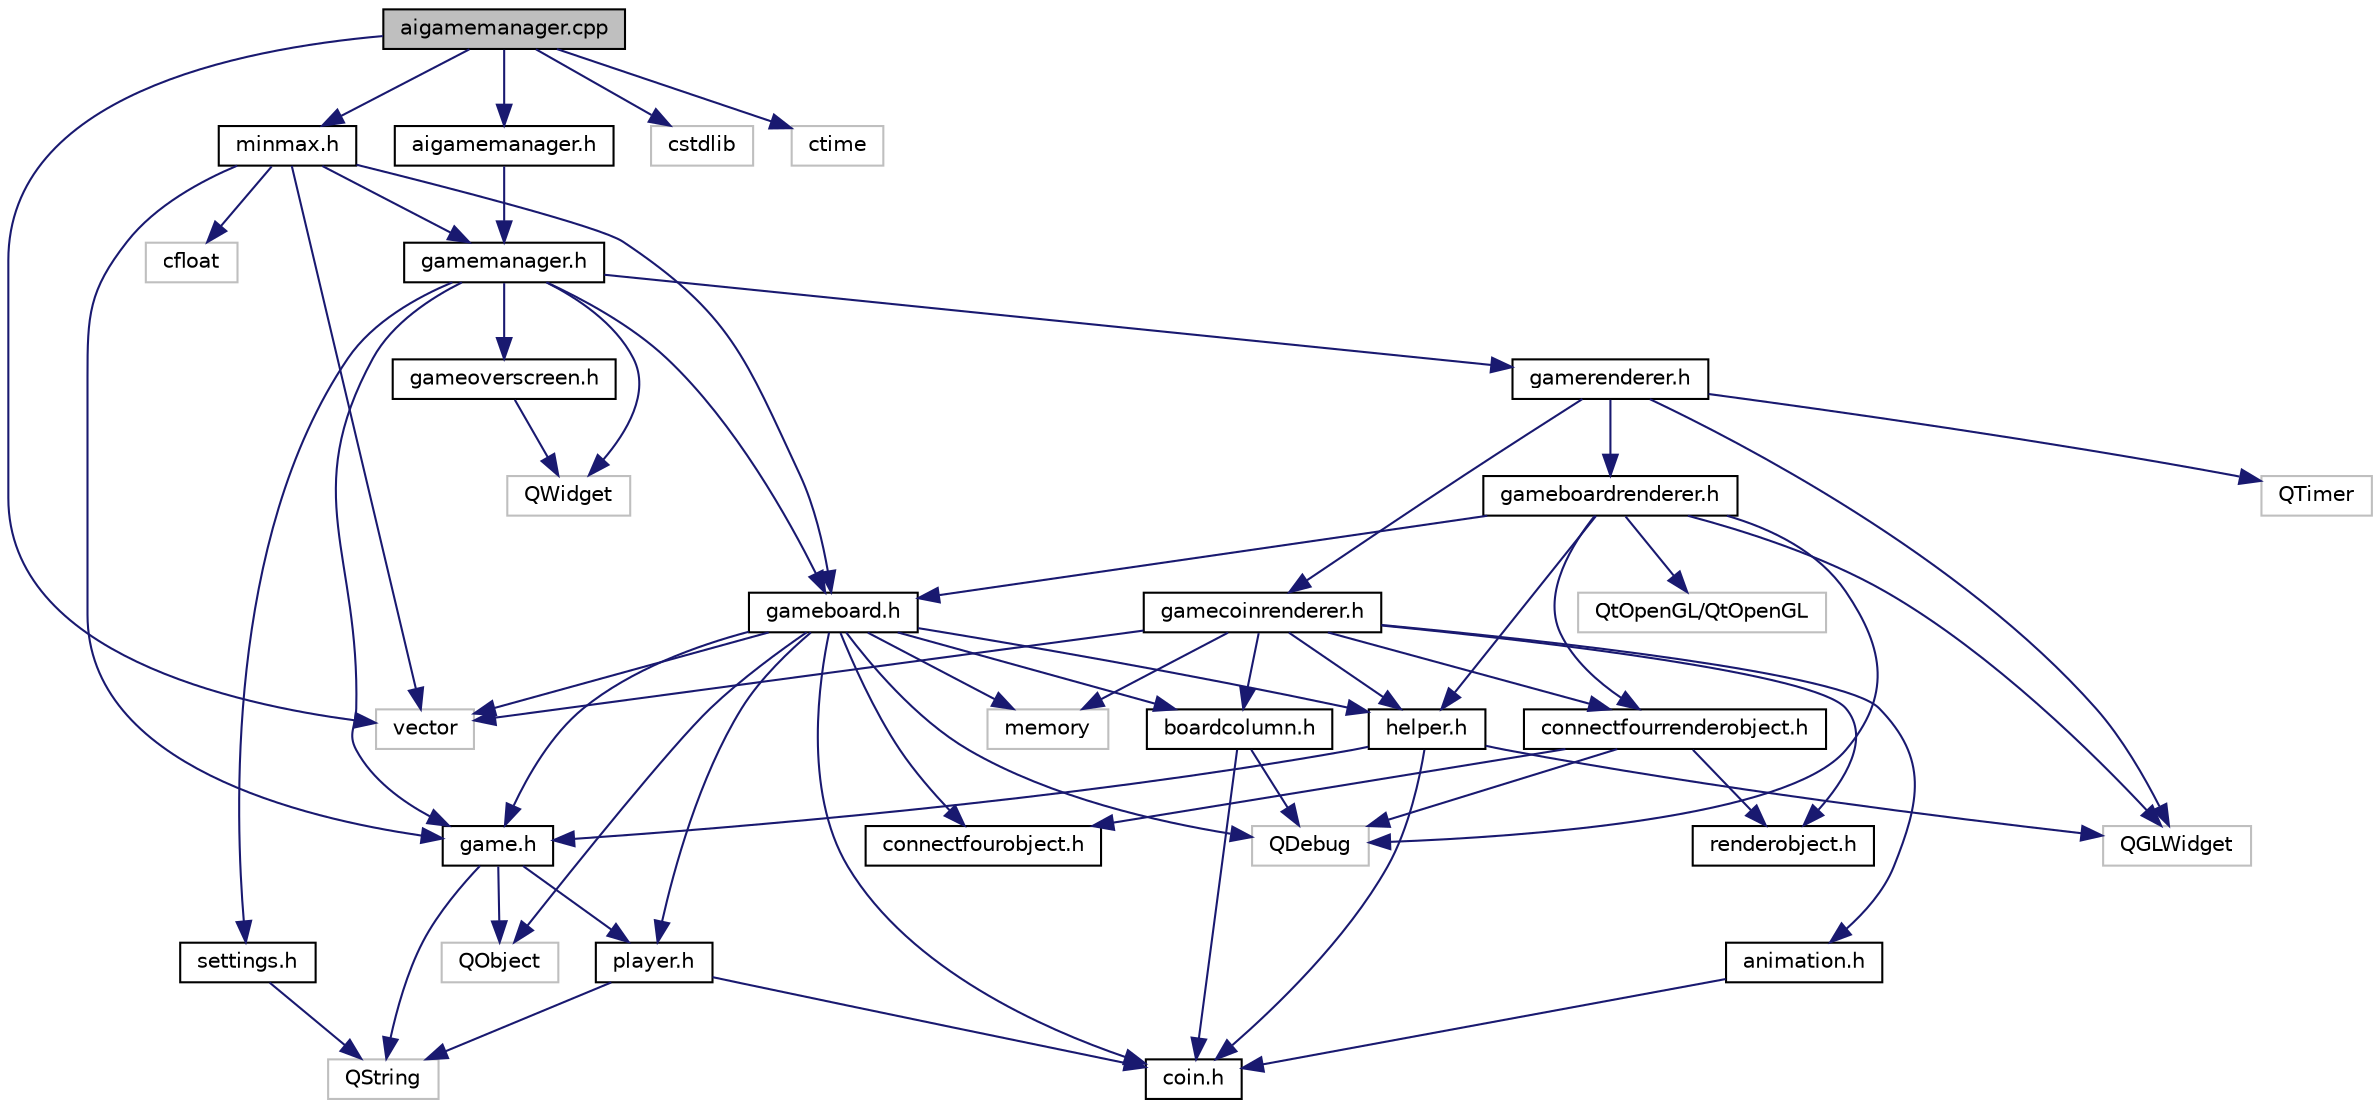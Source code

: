 digraph "aigamemanager.cpp"
{
  edge [fontname="Helvetica",fontsize="10",labelfontname="Helvetica",labelfontsize="10"];
  node [fontname="Helvetica",fontsize="10",shape=record];
  Node1 [label="aigamemanager.cpp",height=0.2,width=0.4,color="black", fillcolor="grey75", style="filled" fontcolor="black"];
  Node1 -> Node2 [color="midnightblue",fontsize="10",style="solid",fontname="Helvetica"];
  Node2 [label="vector",height=0.2,width=0.4,color="grey75", fillcolor="white", style="filled"];
  Node1 -> Node3 [color="midnightblue",fontsize="10",style="solid",fontname="Helvetica"];
  Node3 [label="cstdlib",height=0.2,width=0.4,color="grey75", fillcolor="white", style="filled"];
  Node1 -> Node4 [color="midnightblue",fontsize="10",style="solid",fontname="Helvetica"];
  Node4 [label="ctime",height=0.2,width=0.4,color="grey75", fillcolor="white", style="filled"];
  Node1 -> Node5 [color="midnightblue",fontsize="10",style="solid",fontname="Helvetica"];
  Node5 [label="aigamemanager.h",height=0.2,width=0.4,color="black", fillcolor="white", style="filled",URL="$aigamemanager_8h.html"];
  Node5 -> Node6 [color="midnightblue",fontsize="10",style="solid",fontname="Helvetica"];
  Node6 [label="gamemanager.h",height=0.2,width=0.4,color="black", fillcolor="white", style="filled",URL="$gamemanager_8h.html"];
  Node6 -> Node7 [color="midnightblue",fontsize="10",style="solid",fontname="Helvetica"];
  Node7 [label="QWidget",height=0.2,width=0.4,color="grey75", fillcolor="white", style="filled"];
  Node6 -> Node8 [color="midnightblue",fontsize="10",style="solid",fontname="Helvetica"];
  Node8 [label="game.h",height=0.2,width=0.4,color="black", fillcolor="white", style="filled",URL="$game_8h.html"];
  Node8 -> Node9 [color="midnightblue",fontsize="10",style="solid",fontname="Helvetica"];
  Node9 [label="QObject",height=0.2,width=0.4,color="grey75", fillcolor="white", style="filled"];
  Node8 -> Node10 [color="midnightblue",fontsize="10",style="solid",fontname="Helvetica"];
  Node10 [label="QString",height=0.2,width=0.4,color="grey75", fillcolor="white", style="filled"];
  Node8 -> Node11 [color="midnightblue",fontsize="10",style="solid",fontname="Helvetica"];
  Node11 [label="player.h",height=0.2,width=0.4,color="black", fillcolor="white", style="filled",URL="$player_8h.html"];
  Node11 -> Node10 [color="midnightblue",fontsize="10",style="solid",fontname="Helvetica"];
  Node11 -> Node12 [color="midnightblue",fontsize="10",style="solid",fontname="Helvetica"];
  Node12 [label="coin.h",height=0.2,width=0.4,color="black", fillcolor="white", style="filled",URL="$coin_8h.html"];
  Node6 -> Node13 [color="midnightblue",fontsize="10",style="solid",fontname="Helvetica"];
  Node13 [label="gameboard.h",height=0.2,width=0.4,color="black", fillcolor="white", style="filled",URL="$gameboard_8h.html"];
  Node13 -> Node2 [color="midnightblue",fontsize="10",style="solid",fontname="Helvetica"];
  Node13 -> Node14 [color="midnightblue",fontsize="10",style="solid",fontname="Helvetica"];
  Node14 [label="memory",height=0.2,width=0.4,color="grey75", fillcolor="white", style="filled"];
  Node13 -> Node9 [color="midnightblue",fontsize="10",style="solid",fontname="Helvetica"];
  Node13 -> Node15 [color="midnightblue",fontsize="10",style="solid",fontname="Helvetica"];
  Node15 [label="QDebug",height=0.2,width=0.4,color="grey75", fillcolor="white", style="filled"];
  Node13 -> Node12 [color="midnightblue",fontsize="10",style="solid",fontname="Helvetica"];
  Node13 -> Node8 [color="midnightblue",fontsize="10",style="solid",fontname="Helvetica"];
  Node13 -> Node16 [color="midnightblue",fontsize="10",style="solid",fontname="Helvetica"];
  Node16 [label="helper.h",height=0.2,width=0.4,color="black", fillcolor="white", style="filled",URL="$helper_8h.html"];
  Node16 -> Node17 [color="midnightblue",fontsize="10",style="solid",fontname="Helvetica"];
  Node17 [label="QGLWidget",height=0.2,width=0.4,color="grey75", fillcolor="white", style="filled"];
  Node16 -> Node12 [color="midnightblue",fontsize="10",style="solid",fontname="Helvetica"];
  Node16 -> Node8 [color="midnightblue",fontsize="10",style="solid",fontname="Helvetica"];
  Node13 -> Node18 [color="midnightblue",fontsize="10",style="solid",fontname="Helvetica"];
  Node18 [label="boardcolumn.h",height=0.2,width=0.4,color="black", fillcolor="white", style="filled",URL="$boardcolumn_8h.html"];
  Node18 -> Node15 [color="midnightblue",fontsize="10",style="solid",fontname="Helvetica"];
  Node18 -> Node12 [color="midnightblue",fontsize="10",style="solid",fontname="Helvetica"];
  Node13 -> Node19 [color="midnightblue",fontsize="10",style="solid",fontname="Helvetica"];
  Node19 [label="connectfourobject.h",height=0.2,width=0.4,color="black", fillcolor="white", style="filled",URL="$connectfourobject_8h.html"];
  Node13 -> Node11 [color="midnightblue",fontsize="10",style="solid",fontname="Helvetica"];
  Node6 -> Node20 [color="midnightblue",fontsize="10",style="solid",fontname="Helvetica"];
  Node20 [label="gamerenderer.h",height=0.2,width=0.4,color="black", fillcolor="white", style="filled",URL="$gamerenderer_8h.html"];
  Node20 -> Node17 [color="midnightblue",fontsize="10",style="solid",fontname="Helvetica"];
  Node20 -> Node21 [color="midnightblue",fontsize="10",style="solid",fontname="Helvetica"];
  Node21 [label="QTimer",height=0.2,width=0.4,color="grey75", fillcolor="white", style="filled"];
  Node20 -> Node22 [color="midnightblue",fontsize="10",style="solid",fontname="Helvetica"];
  Node22 [label="gameboardrenderer.h",height=0.2,width=0.4,color="black", fillcolor="white", style="filled",URL="$gameboardrenderer_8h.html"];
  Node22 -> Node17 [color="midnightblue",fontsize="10",style="solid",fontname="Helvetica"];
  Node22 -> Node23 [color="midnightblue",fontsize="10",style="solid",fontname="Helvetica"];
  Node23 [label="QtOpenGL/QtOpenGL",height=0.2,width=0.4,color="grey75", fillcolor="white", style="filled"];
  Node22 -> Node15 [color="midnightblue",fontsize="10",style="solid",fontname="Helvetica"];
  Node22 -> Node24 [color="midnightblue",fontsize="10",style="solid",fontname="Helvetica"];
  Node24 [label="connectfourrenderobject.h",height=0.2,width=0.4,color="black", fillcolor="white", style="filled",URL="$connectfourrenderobject_8h.html"];
  Node24 -> Node15 [color="midnightblue",fontsize="10",style="solid",fontname="Helvetica"];
  Node24 -> Node19 [color="midnightblue",fontsize="10",style="solid",fontname="Helvetica"];
  Node24 -> Node25 [color="midnightblue",fontsize="10",style="solid",fontname="Helvetica"];
  Node25 [label="renderobject.h",height=0.2,width=0.4,color="black", fillcolor="white", style="filled",URL="$renderobject_8h.html"];
  Node22 -> Node13 [color="midnightblue",fontsize="10",style="solid",fontname="Helvetica"];
  Node22 -> Node16 [color="midnightblue",fontsize="10",style="solid",fontname="Helvetica"];
  Node20 -> Node26 [color="midnightblue",fontsize="10",style="solid",fontname="Helvetica"];
  Node26 [label="gamecoinrenderer.h",height=0.2,width=0.4,color="black", fillcolor="white", style="filled",URL="$gamecoinrenderer_8h.html"];
  Node26 -> Node2 [color="midnightblue",fontsize="10",style="solid",fontname="Helvetica"];
  Node26 -> Node14 [color="midnightblue",fontsize="10",style="solid",fontname="Helvetica"];
  Node26 -> Node27 [color="midnightblue",fontsize="10",style="solid",fontname="Helvetica"];
  Node27 [label="animation.h",height=0.2,width=0.4,color="black", fillcolor="white", style="filled",URL="$animation_8h.html"];
  Node27 -> Node12 [color="midnightblue",fontsize="10",style="solid",fontname="Helvetica"];
  Node26 -> Node18 [color="midnightblue",fontsize="10",style="solid",fontname="Helvetica"];
  Node26 -> Node24 [color="midnightblue",fontsize="10",style="solid",fontname="Helvetica"];
  Node26 -> Node16 [color="midnightblue",fontsize="10",style="solid",fontname="Helvetica"];
  Node26 -> Node25 [color="midnightblue",fontsize="10",style="solid",fontname="Helvetica"];
  Node6 -> Node28 [color="midnightblue",fontsize="10",style="solid",fontname="Helvetica"];
  Node28 [label="gameoverscreen.h",height=0.2,width=0.4,color="black", fillcolor="white", style="filled",URL="$gameoverscreen_8h.html"];
  Node28 -> Node7 [color="midnightblue",fontsize="10",style="solid",fontname="Helvetica"];
  Node6 -> Node29 [color="midnightblue",fontsize="10",style="solid",fontname="Helvetica"];
  Node29 [label="settings.h",height=0.2,width=0.4,color="black", fillcolor="white", style="filled",URL="$settings_8h.html"];
  Node29 -> Node10 [color="midnightblue",fontsize="10",style="solid",fontname="Helvetica"];
  Node1 -> Node30 [color="midnightblue",fontsize="10",style="solid",fontname="Helvetica"];
  Node30 [label="minmax.h",height=0.2,width=0.4,color="black", fillcolor="white", style="filled",URL="$minmax_8h.html"];
  Node30 -> Node2 [color="midnightblue",fontsize="10",style="solid",fontname="Helvetica"];
  Node30 -> Node31 [color="midnightblue",fontsize="10",style="solid",fontname="Helvetica"];
  Node31 [label="cfloat",height=0.2,width=0.4,color="grey75", fillcolor="white", style="filled"];
  Node30 -> Node8 [color="midnightblue",fontsize="10",style="solid",fontname="Helvetica"];
  Node30 -> Node13 [color="midnightblue",fontsize="10",style="solid",fontname="Helvetica"];
  Node30 -> Node6 [color="midnightblue",fontsize="10",style="solid",fontname="Helvetica"];
}
